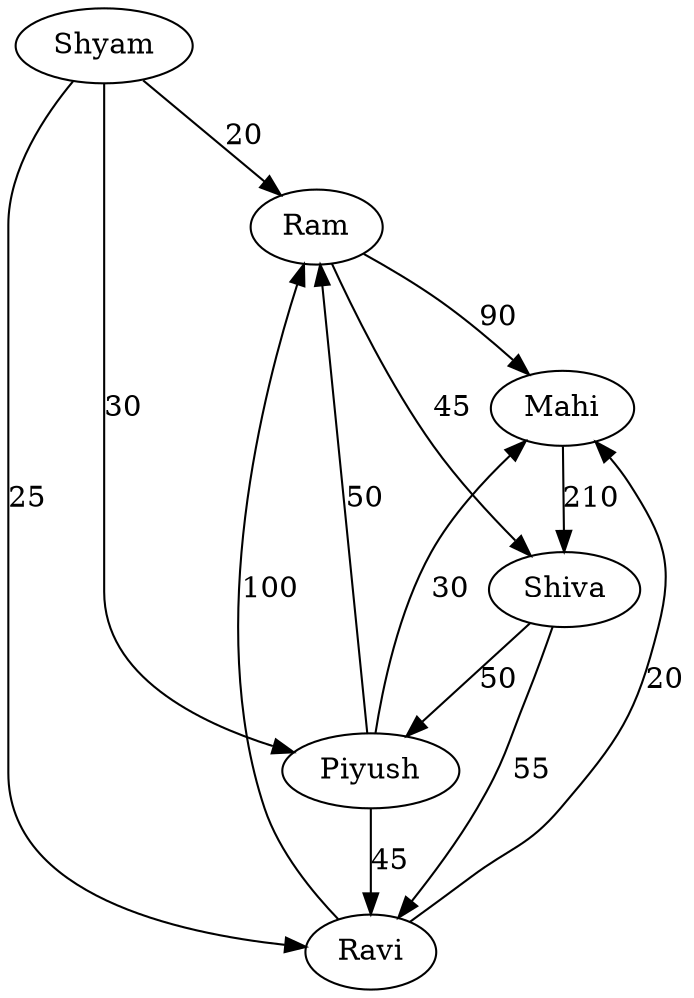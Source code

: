 digraph M { 
Shyam -> Ram[label="20"]
Piyush -> Ravi[label="45"]
Ravi -> Ram[label="100"]
Mahi -> Shiva[label="210"]
Shiva -> Ravi[label="55"]
Piyush -> Mahi[label="30"]
Ravi -> Mahi[label="20"]
Shyam -> Ravi[label="25"]
Shyam -> Piyush[label="30"]
Ram -> Shiva[label="45"]
Ram -> Mahi[label="90"]
Piyush -> Ram[label="50"]
Shiva -> Piyush[label="50"]
}